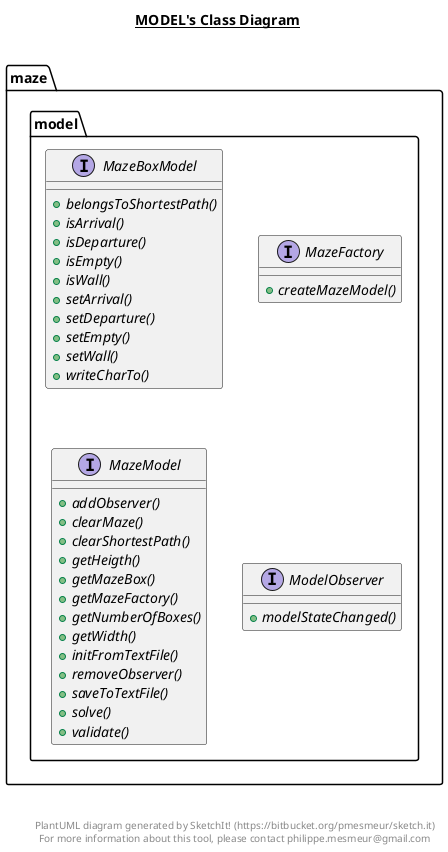 @startuml

title __MODEL's Class Diagram__\n

  namespace maze {
    namespace model {
      interface maze.model.MazeBoxModel {
          {abstract} + belongsToShortestPath()
          {abstract} + isArrival()
          {abstract} + isDeparture()
          {abstract} + isEmpty()
          {abstract} + isWall()
          {abstract} + setArrival()
          {abstract} + setDeparture()
          {abstract} + setEmpty()
          {abstract} + setWall()
          {abstract} + writeCharTo()
      }
    }
  }
  

  namespace maze {
    namespace model {
      interface maze.model.MazeFactory {
          {abstract} + createMazeModel()
      }
    }
  }
  

  namespace maze {
    namespace model {
      interface maze.model.MazeModel {
          {abstract} + addObserver()
          {abstract} + clearMaze()
          {abstract} + clearShortestPath()
          {abstract} + getHeigth()
          {abstract} + getMazeBox()
          {abstract} + getMazeFactory()
          {abstract} + getNumberOfBoxes()
          {abstract} + getWidth()
          {abstract} + initFromTextFile()
          {abstract} + removeObserver()
          {abstract} + saveToTextFile()
          {abstract} + solve()
          {abstract} + validate()
      }
    }
  }
  

  namespace maze {
    namespace model {
      interface maze.model.ModelObserver {
          {abstract} + modelStateChanged()
      }
    }
  }
  



right footer


PlantUML diagram generated by SketchIt! (https://bitbucket.org/pmesmeur/sketch.it)
For more information about this tool, please contact philippe.mesmeur@gmail.com
endfooter

@enduml
